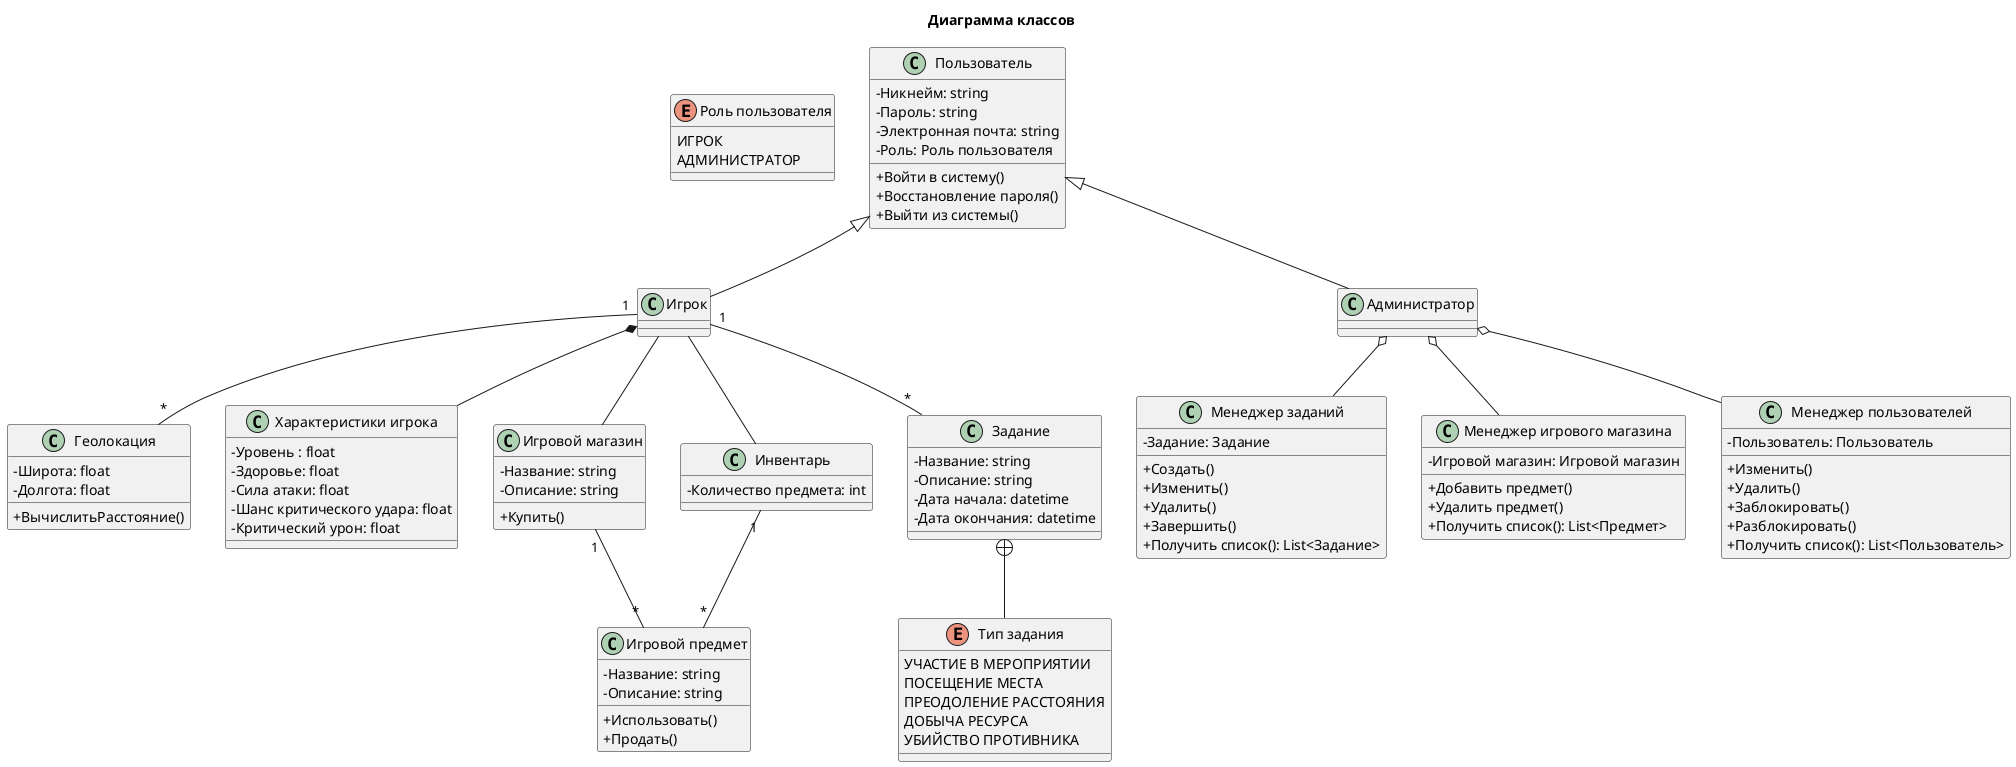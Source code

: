 @startuml
skinparam classAttributeIconSize 0

title Диаграмма классов

enum "Роль пользователя" {
ИГРОК
АДМИНИСТРАТОР
}

class Пользователь {
- Никнейм: string
- Пароль: string
- Электронная почта: string
- Роль: Роль пользователя
+ Войти в систему()
+ Восстановление пароля()
+ Выйти из системы()
}

class Игрок {

}


class Геолокация {
- Широта: float
- Долгота: float
+ ВычислитьРасстояние()
}

class "Характеристики игрока" {
- Уровень : float
- Здоровье: float
- Сила атаки: float
- Шанс критического удара: float
- Критический урон: float
}

class Администратор {

}

class "Менеджер заданий" {
- Задание: Задание
+ Создать()
+ Изменить()
+ Удалить()
+ Завершить()
+ Получить список(): List<Задание>
}

class "Менеджер игрового магазина" {
- Игровой магазин: Игровой магазин
+ Добавить предмет()
+ Удалить предмет()
+ Получить список(): List<Предмет>
}

class "Менеджер пользователей" {
- Пользователь: Пользователь
+ Изменить()
+ Удалить()
+ Заблокировать()
+ Разблокировать()
+ Получить список(): List<Пользователь>
}

class "Игровой магазин" {
- Название: string
- Описание: string
+ Купить()
}

enum "Тип задания" {
УЧАСТИЕ В МЕРОПРИЯТИИ
ПОСЕЩЕНИЕ МЕСТА
ПРЕОДОЛЕНИЕ РАССТОЯНИЯ
ДОБЫЧА РЕСУРСА
УБИЙСТВО ПРОТИВНИКА
}

class Задание {
- Название: string
- Описание: string
- Дата начала: datetime
- Дата окончания: datetime
}

class Инвентарь {
- Количество предмета: int
}

class "Игровой предмет" {
- Название: string
- Описание: string
+ Использовать()
+ Продать()
}

Пользователь <|-- Игрок
Пользователь <|-- Администратор

Администратор o-- "Менеджер заданий"
Администратор o-- "Менеджер пользователей"
Администратор o-- "Менеджер игрового магазина"

Игрок "1" -- "*" Задание
Задание +-- "Тип задания"

Игрок "1" -- "*" Геолокация

Игрок -- Инвентарь
Инвентарь "1" -- "*" "Игровой предмет"

Игрок -- "Игровой магазин"
"Игровой магазин" "1" -- "*" "Игровой предмет"

Игрок *-- "Характеристики игрока"
@enduml
